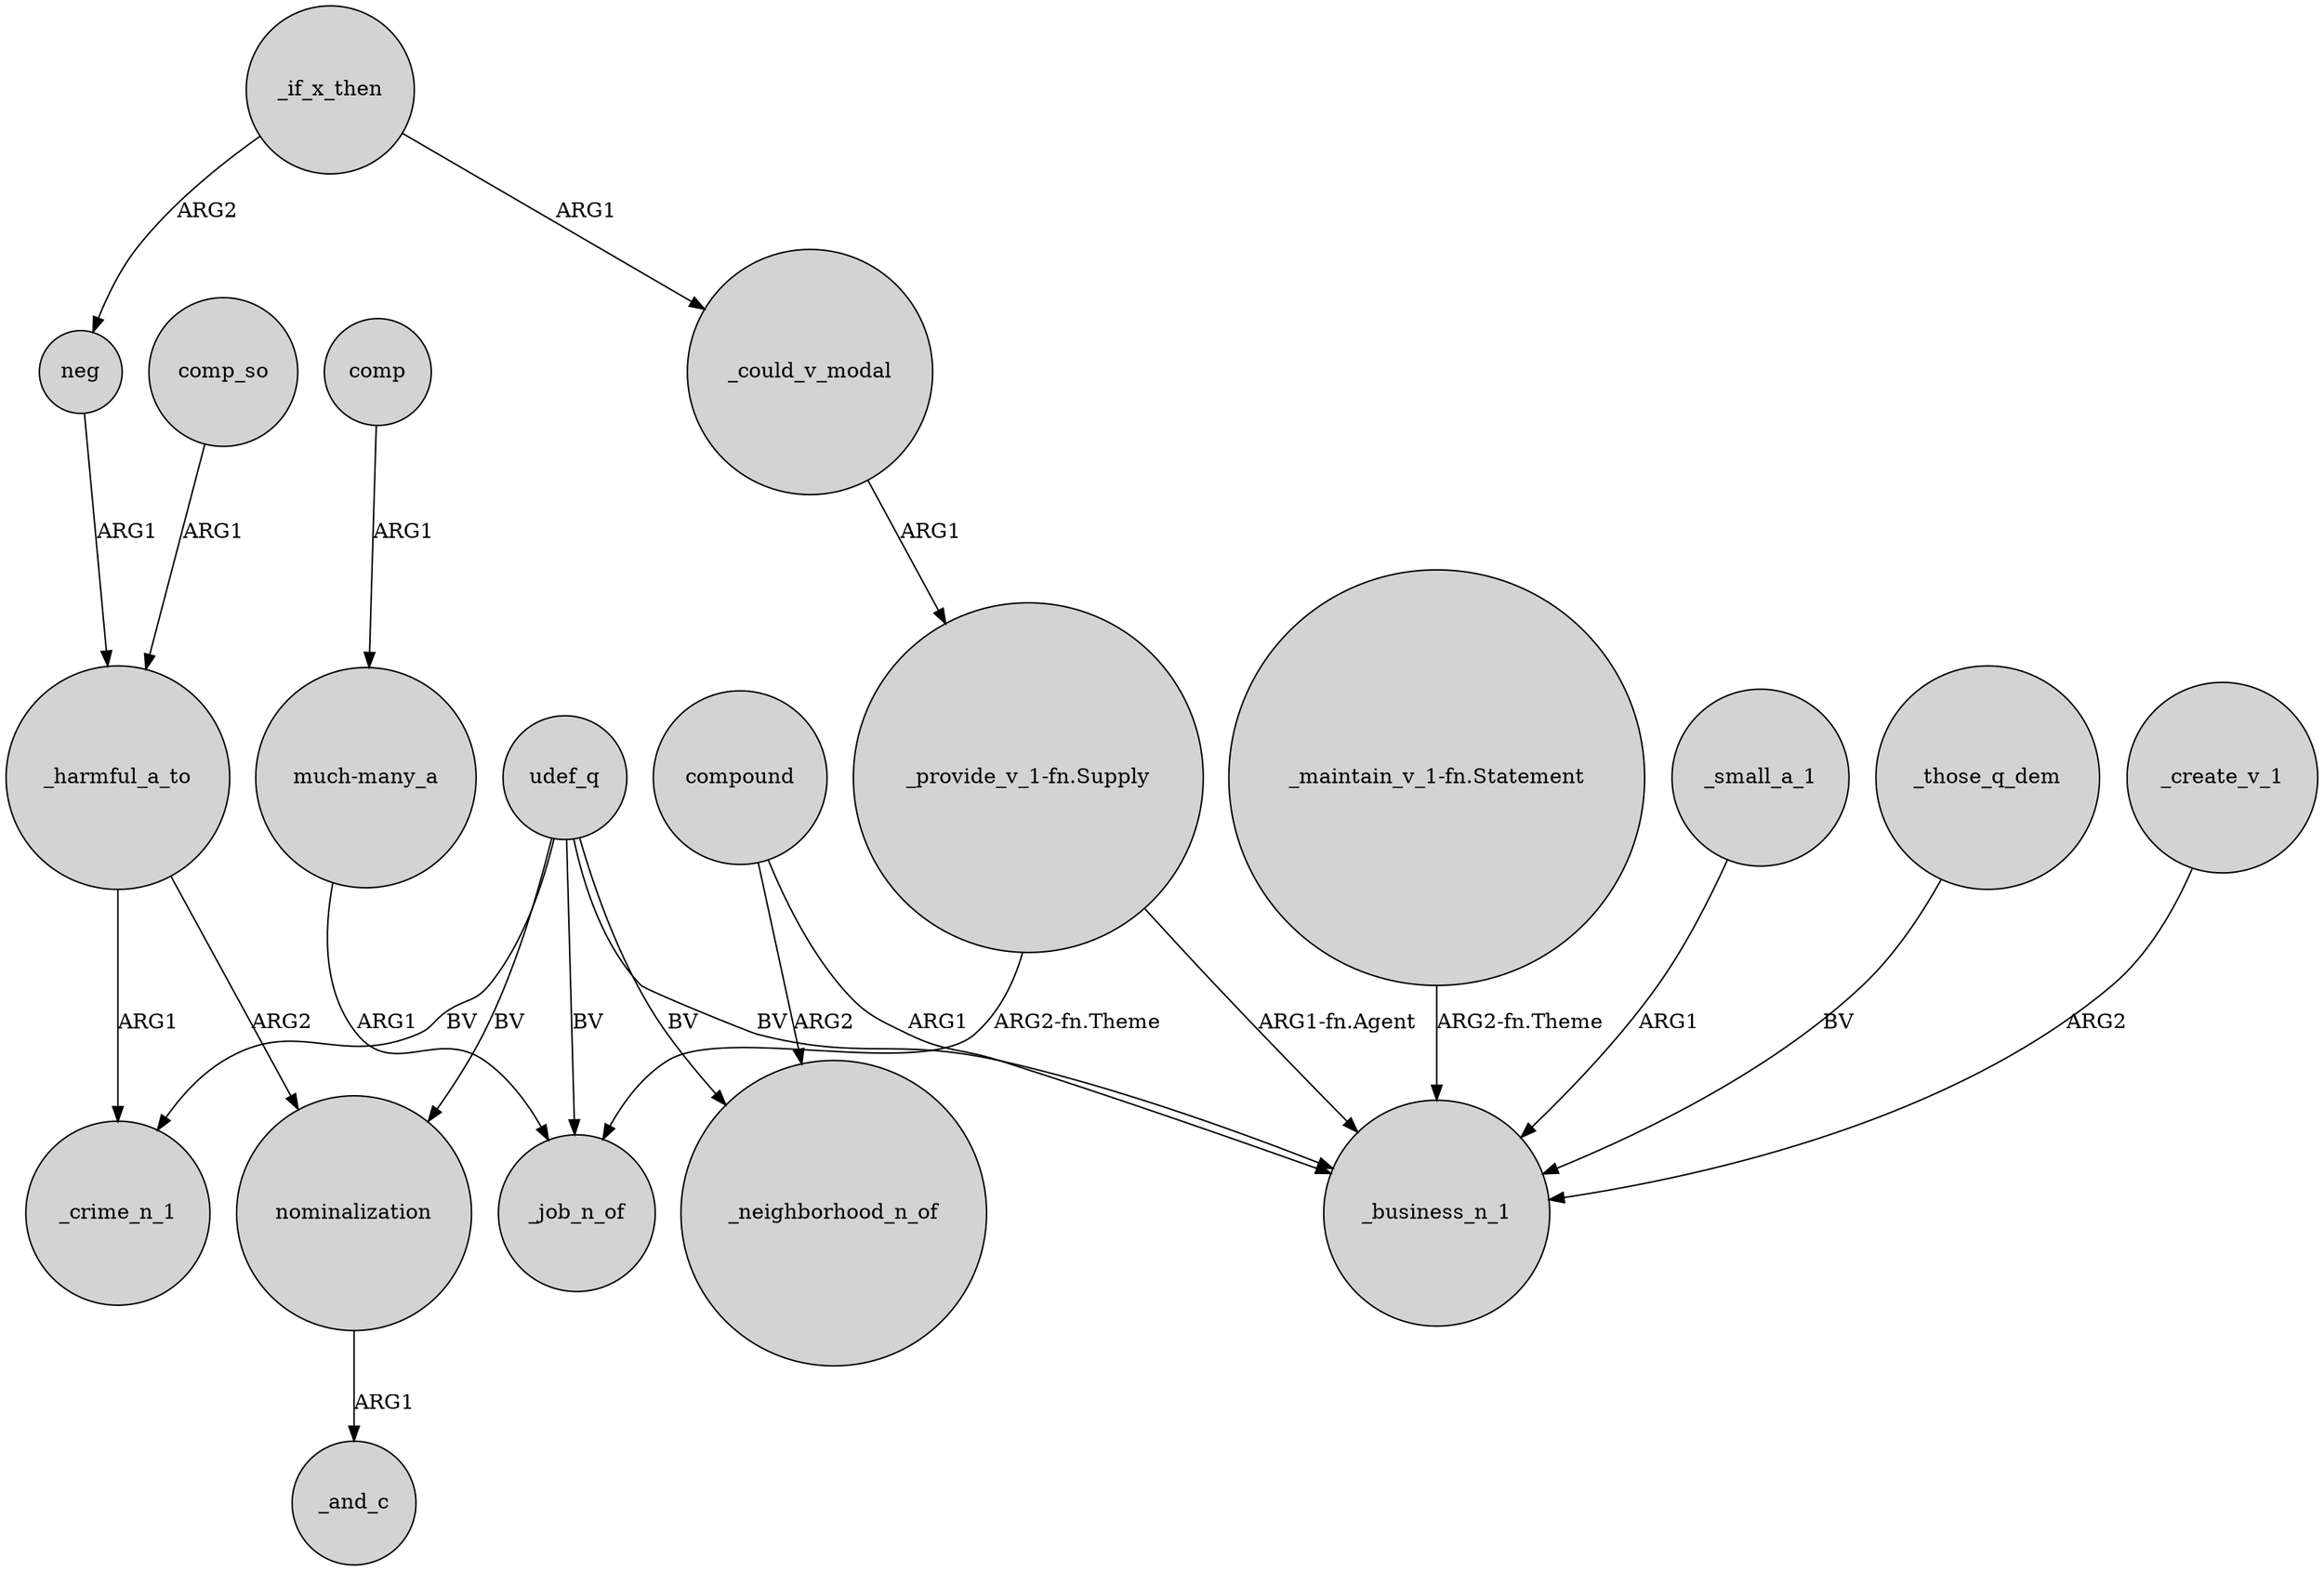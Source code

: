 digraph {
	node [shape=circle style=filled]
	comp_so -> _harmful_a_to [label=ARG1]
	nominalization -> _and_c [label=ARG1]
	"_provide_v_1-fn.Supply" -> _business_n_1 [label="ARG1-fn.Agent"]
	_could_v_modal -> "_provide_v_1-fn.Supply" [label=ARG1]
	_if_x_then -> _could_v_modal [label=ARG1]
	"_maintain_v_1-fn.Statement" -> _business_n_1 [label="ARG2-fn.Theme"]
	"much-many_a" -> _job_n_of [label=ARG1]
	"_provide_v_1-fn.Supply" -> _job_n_of [label="ARG2-fn.Theme"]
	compound -> _neighborhood_n_of [label=ARG2]
	_if_x_then -> neg [label=ARG2]
	comp -> "much-many_a" [label=ARG1]
	compound -> _business_n_1 [label=ARG1]
	_small_a_1 -> _business_n_1 [label=ARG1]
	udef_q -> nominalization [label=BV]
	_those_q_dem -> _business_n_1 [label=BV]
	neg -> _harmful_a_to [label=ARG1]
	udef_q -> _business_n_1 [label=BV]
	_create_v_1 -> _business_n_1 [label=ARG2]
	_harmful_a_to -> _crime_n_1 [label=ARG1]
	udef_q -> _job_n_of [label=BV]
	_harmful_a_to -> nominalization [label=ARG2]
	udef_q -> _crime_n_1 [label=BV]
	udef_q -> _neighborhood_n_of [label=BV]
}
